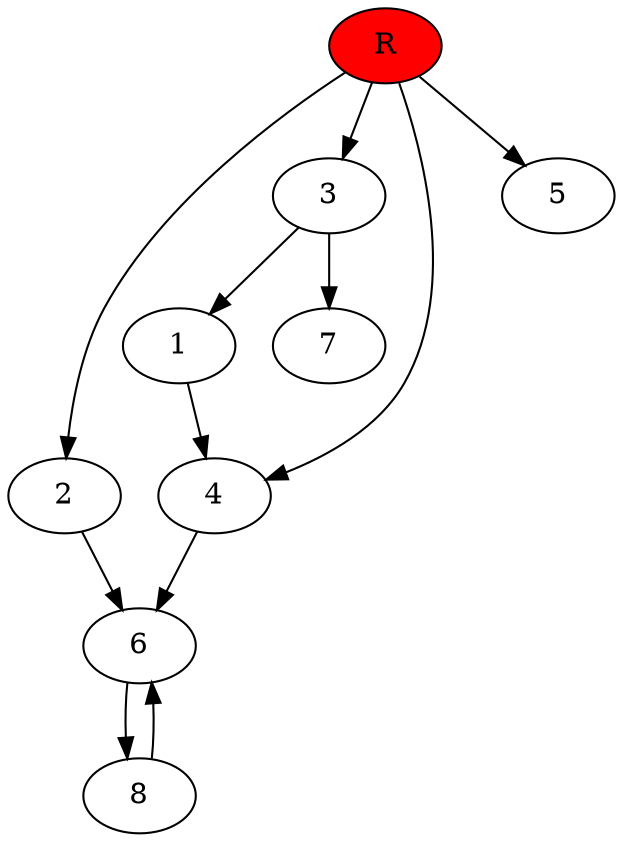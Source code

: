 digraph prb13153 {
	1
	2
	3
	4
	5
	6
	7
	8
	R [fillcolor="#ff0000" style=filled]
	1 -> 4
	2 -> 6
	3 -> 1
	3 -> 7
	4 -> 6
	6 -> 8
	8 -> 6
	R -> 2
	R -> 3
	R -> 4
	R -> 5
}

